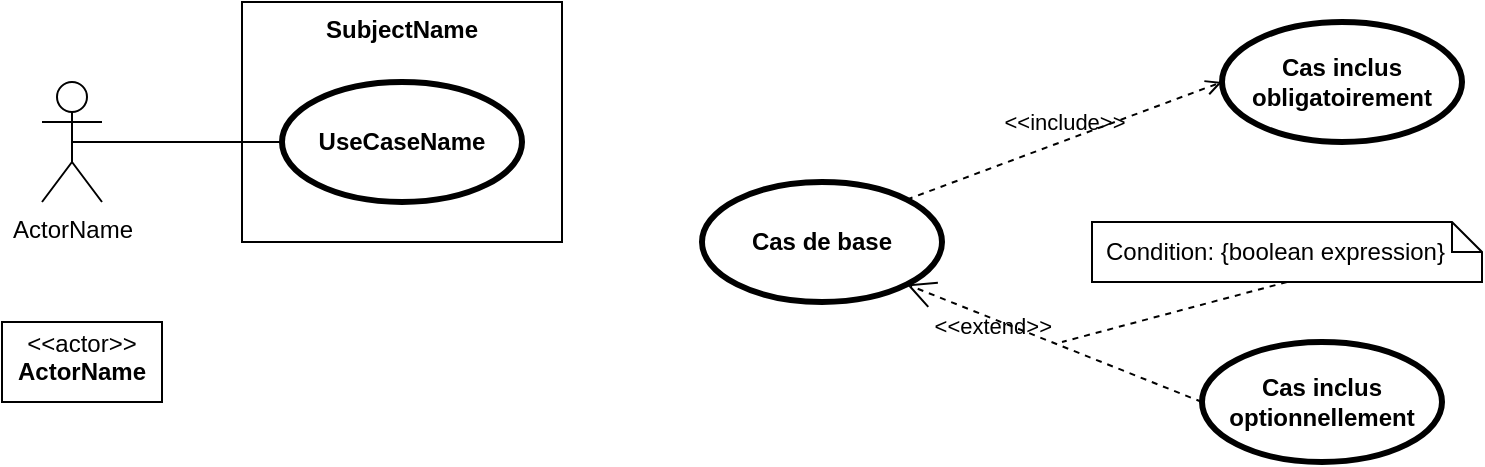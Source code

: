 <mxfile version="13.9.2" type="github">
  <diagram id="F-VjHP3vbZ721k1Tp0xN" name="Page-1">
    <mxGraphModel dx="1102" dy="610" grid="1" gridSize="10" guides="1" tooltips="1" connect="1" arrows="1" fold="1" page="1" pageScale="1" pageWidth="850" pageHeight="1100" math="0" shadow="0">
      <root>
        <mxCell id="0" />
        <mxCell id="1" parent="0" />
        <mxCell id="iwLn66LUUv6DTZ-AdvEo-15" value="SubjectName" style="shape=rect;html=1;verticalAlign=top;fontStyle=1;whiteSpace=wrap;align=center;" vertex="1" parent="1">
          <mxGeometry x="160" y="160" width="160" height="120" as="geometry" />
        </mxCell>
        <mxCell id="iwLn66LUUv6DTZ-AdvEo-2" value="ActorName" style="shape=umlActor;html=1;verticalLabelPosition=bottom;verticalAlign=top;align=center;" vertex="1" parent="1">
          <mxGeometry x="60" y="200" width="30" height="60" as="geometry" />
        </mxCell>
        <mxCell id="iwLn66LUUv6DTZ-AdvEo-3" value="UseCaseName" style="shape=ellipse;html=1;strokeWidth=3;fontStyle=1;whiteSpace=wrap;align=center;perimeter=ellipsePerimeter;" vertex="1" parent="1">
          <mxGeometry x="180" y="200" width="120" height="60" as="geometry" />
        </mxCell>
        <mxCell id="iwLn66LUUv6DTZ-AdvEo-4" value="&lt;p style=&quot;margin:0px;margin-top:4px;text-align:center;&quot;&gt;&amp;lt;&amp;lt;actor&amp;gt;&amp;gt;&lt;br/&gt;&lt;b&gt;ActorName&lt;/b&gt;&lt;/p&gt;" style="shape=rect;html=1;overflow=fill;html=1;whiteSpace=wrap;align=center;" vertex="1" parent="1">
          <mxGeometry x="40" y="320" width="80" height="40" as="geometry" />
        </mxCell>
        <mxCell id="iwLn66LUUv6DTZ-AdvEo-5" value="&lt;div&gt;Cas de base&lt;/div&gt;" style="shape=ellipse;html=1;strokeWidth=3;fontStyle=1;whiteSpace=wrap;align=center;perimeter=ellipsePerimeter;" vertex="1" parent="1">
          <mxGeometry x="390" y="250" width="120" height="60" as="geometry" />
        </mxCell>
        <mxCell id="iwLn66LUUv6DTZ-AdvEo-6" value="&lt;div&gt;Cas inclus&lt;/div&gt;&lt;div&gt;obligatoirement&lt;br&gt;&lt;/div&gt;" style="shape=ellipse;html=1;strokeWidth=3;fontStyle=1;whiteSpace=wrap;align=center;perimeter=ellipsePerimeter;" vertex="1" parent="1">
          <mxGeometry x="650" y="170" width="120" height="60" as="geometry" />
        </mxCell>
        <mxCell id="iwLn66LUUv6DTZ-AdvEo-7" value="&lt;div&gt;Cas inclus&lt;/div&gt;&lt;div&gt;optionnellement&lt;br&gt;&lt;/div&gt;" style="shape=ellipse;html=1;strokeWidth=3;fontStyle=1;whiteSpace=wrap;align=center;perimeter=ellipsePerimeter;" vertex="1" parent="1">
          <mxGeometry x="640" y="330" width="120" height="60" as="geometry" />
        </mxCell>
        <mxCell id="iwLn66LUUv6DTZ-AdvEo-8" value="&amp;lt;&amp;lt;include&amp;gt;&amp;gt;" style="edgeStyle=none;html=1;endArrow=open;verticalAlign=bottom;dashed=1;labelBackgroundColor=none;exitX=1;exitY=0;exitDx=0;exitDy=0;entryX=0;entryY=0.5;entryDx=0;entryDy=0;" edge="1" parent="1" source="iwLn66LUUv6DTZ-AdvEo-5" target="iwLn66LUUv6DTZ-AdvEo-6">
          <mxGeometry width="160" relative="1" as="geometry">
            <mxPoint x="710" y="180" as="sourcePoint" />
            <mxPoint x="870" y="180" as="targetPoint" />
          </mxGeometry>
        </mxCell>
        <mxCell id="iwLn66LUUv6DTZ-AdvEo-10" value="Condition: {boolean expression}" style="shape=note;size=15;spacingLeft=5;align=left;whiteSpace=wrap;" vertex="1" parent="1">
          <mxGeometry x="585" y="270" width="195" height="30" as="geometry" />
        </mxCell>
        <mxCell id="iwLn66LUUv6DTZ-AdvEo-11" value="&amp;lt;&amp;lt;extend&amp;gt;&amp;gt;" style="align=right;html=1;verticalAlign=bottom;rounded=0;labelBackgroundColor=none;endArrow=open;endSize=12;dashed=1;entryX=1;entryY=1;entryDx=0;entryDy=0;exitX=0;exitY=0.5;exitDx=0;exitDy=0;" edge="1" parent="1" source="iwLn66LUUv6DTZ-AdvEo-7" target="iwLn66LUUv6DTZ-AdvEo-5">
          <mxGeometry relative="1" as="geometry">
            <mxPoint x="379.996" y="411.213" as="targetPoint" />
            <mxPoint x="527.57" y="470" as="sourcePoint" />
          </mxGeometry>
        </mxCell>
        <mxCell id="iwLn66LUUv6DTZ-AdvEo-12" value="" style="edgeStyle=none;html=1;endArrow=none;rounded=0;labelBackgroundColor=none;dashed=1;exitX=0.5;exitY=1;" edge="1" source="iwLn66LUUv6DTZ-AdvEo-10" parent="1">
          <mxGeometry relative="1" as="geometry">
            <mxPoint x="570" y="330" as="targetPoint" />
          </mxGeometry>
        </mxCell>
        <mxCell id="iwLn66LUUv6DTZ-AdvEo-13" value="" style="edgeStyle=none;html=1;endArrow=none;verticalAlign=bottom;exitX=0.5;exitY=0.5;exitDx=0;exitDy=0;exitPerimeter=0;entryX=0;entryY=0.5;entryDx=0;entryDy=0;" edge="1" parent="1" source="iwLn66LUUv6DTZ-AdvEo-2" target="iwLn66LUUv6DTZ-AdvEo-3">
          <mxGeometry width="160" relative="1" as="geometry">
            <mxPoint x="120" y="270" as="sourcePoint" />
            <mxPoint x="280" y="270" as="targetPoint" />
          </mxGeometry>
        </mxCell>
      </root>
    </mxGraphModel>
  </diagram>
</mxfile>
